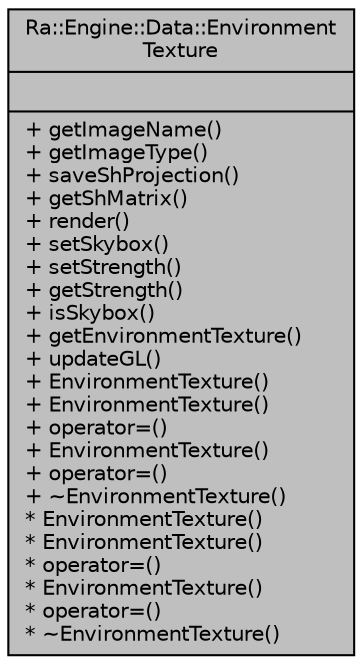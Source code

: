 digraph "Ra::Engine::Data::EnvironmentTexture"
{
 // INTERACTIVE_SVG=YES
 // LATEX_PDF_SIZE
  edge [fontname="Helvetica",fontsize="10",labelfontname="Helvetica",labelfontsize="10"];
  node [fontname="Helvetica",fontsize="10",shape=record];
  Node1 [label="{Ra::Engine::Data::Environment\lTexture\n||+ getImageName()\l+ getImageType()\l+ saveShProjection()\l+ getShMatrix()\l+ render()\l+ setSkybox()\l+ setStrength()\l+ getStrength()\l+ isSkybox()\l+ getEnvironmentTexture()\l+ updateGL()\l+ EnvironmentTexture()\l+ EnvironmentTexture()\l+ operator=()\l+ EnvironmentTexture()\l+ operator=()\l+ ~EnvironmentTexture()\l* EnvironmentTexture()\l* EnvironmentTexture()\l* operator=()\l* EnvironmentTexture()\l* operator=()\l* ~EnvironmentTexture()\l}",height=0.2,width=0.4,color="black", fillcolor="grey75", style="filled", fontcolor="black",tooltip="Defines a spherical, infinite light sources and, optionally, sky boxes. An operator to convert an Env..."];
}
